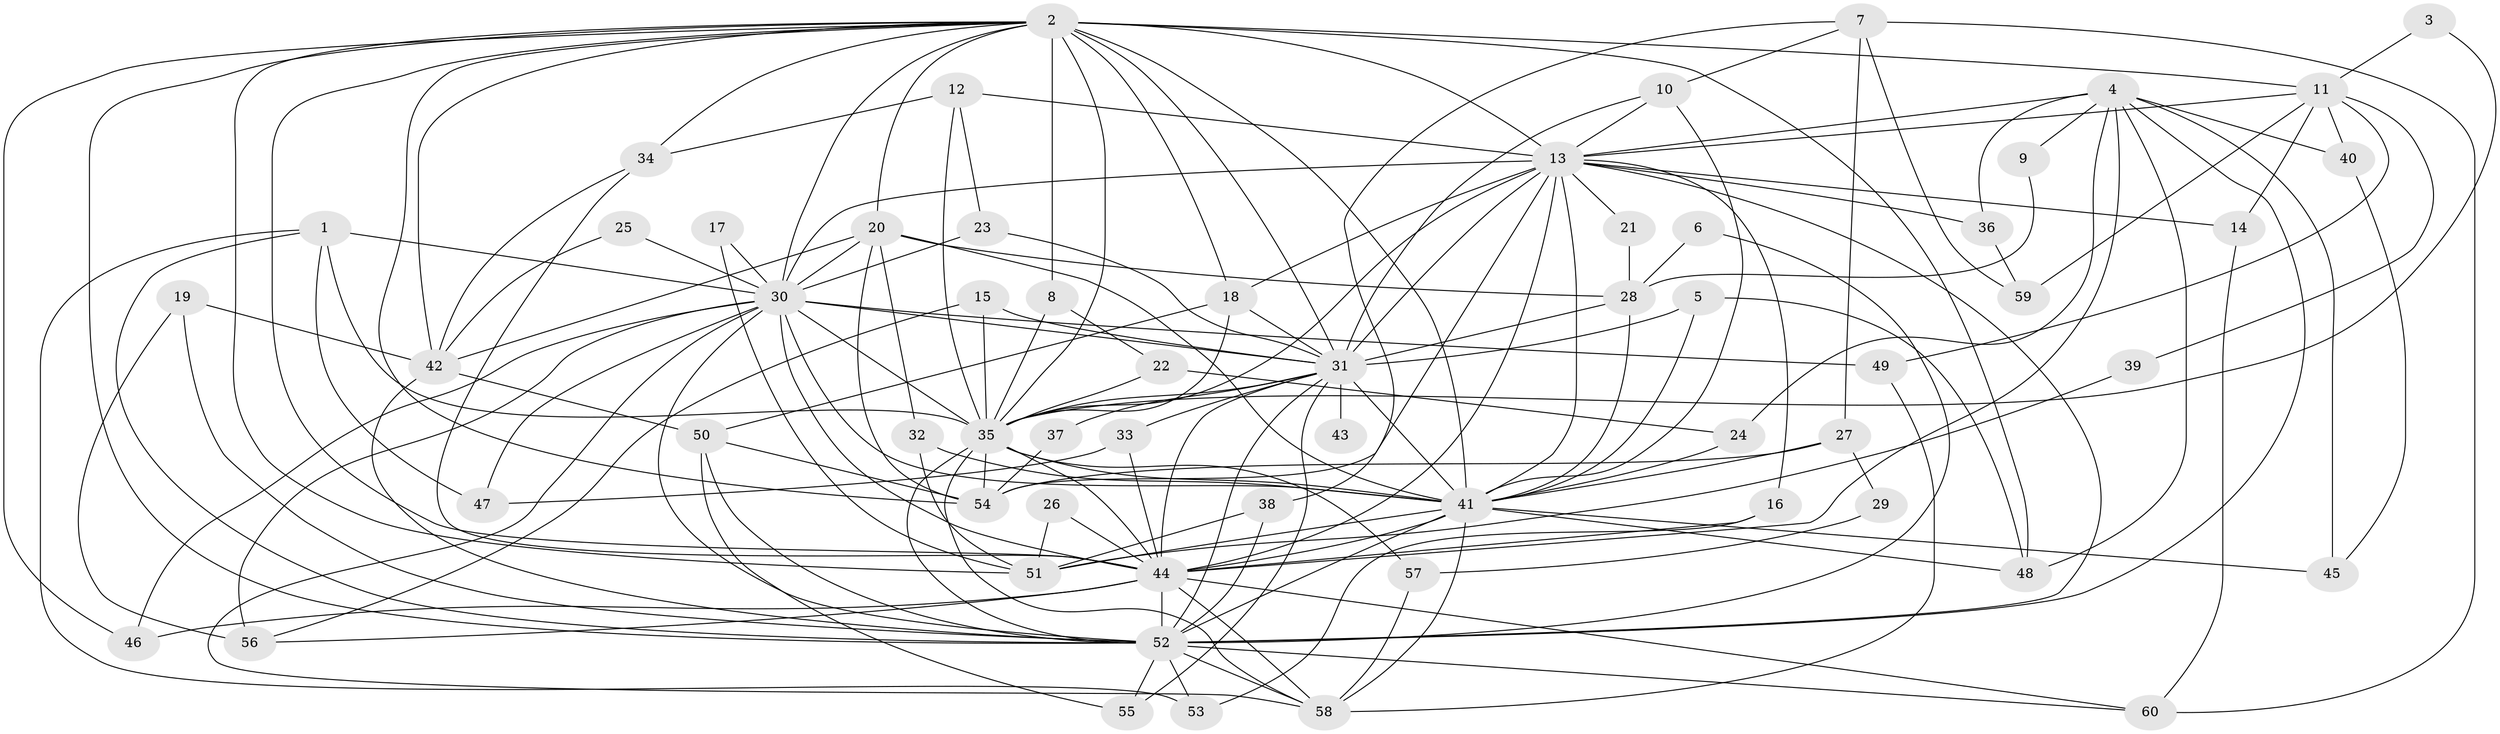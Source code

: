 // original degree distribution, {26: 0.008403361344537815, 14: 0.008403361344537815, 24: 0.008403361344537815, 19: 0.01680672268907563, 23: 0.01680672268907563, 21: 0.008403361344537815, 22: 0.008403361344537815, 15: 0.008403361344537815, 10: 0.008403361344537815, 4: 0.07563025210084033, 3: 0.2184873949579832, 5: 0.04201680672268908, 2: 0.5126050420168067, 7: 0.025210084033613446, 6: 0.01680672268907563, 8: 0.01680672268907563}
// Generated by graph-tools (version 1.1) at 2025/01/03/09/25 03:01:30]
// undirected, 60 vertices, 165 edges
graph export_dot {
graph [start="1"]
  node [color=gray90,style=filled];
  1;
  2;
  3;
  4;
  5;
  6;
  7;
  8;
  9;
  10;
  11;
  12;
  13;
  14;
  15;
  16;
  17;
  18;
  19;
  20;
  21;
  22;
  23;
  24;
  25;
  26;
  27;
  28;
  29;
  30;
  31;
  32;
  33;
  34;
  35;
  36;
  37;
  38;
  39;
  40;
  41;
  42;
  43;
  44;
  45;
  46;
  47;
  48;
  49;
  50;
  51;
  52;
  53;
  54;
  55;
  56;
  57;
  58;
  59;
  60;
  1 -- 30 [weight=1.0];
  1 -- 35 [weight=1.0];
  1 -- 47 [weight=1.0];
  1 -- 52 [weight=1.0];
  1 -- 53 [weight=1.0];
  2 -- 8 [weight=1.0];
  2 -- 11 [weight=2.0];
  2 -- 13 [weight=1.0];
  2 -- 18 [weight=1.0];
  2 -- 20 [weight=1.0];
  2 -- 30 [weight=1.0];
  2 -- 31 [weight=1.0];
  2 -- 34 [weight=1.0];
  2 -- 35 [weight=2.0];
  2 -- 41 [weight=3.0];
  2 -- 42 [weight=1.0];
  2 -- 44 [weight=1.0];
  2 -- 46 [weight=1.0];
  2 -- 48 [weight=1.0];
  2 -- 51 [weight=2.0];
  2 -- 52 [weight=2.0];
  2 -- 54 [weight=1.0];
  3 -- 11 [weight=1.0];
  3 -- 35 [weight=1.0];
  4 -- 9 [weight=1.0];
  4 -- 13 [weight=1.0];
  4 -- 24 [weight=1.0];
  4 -- 36 [weight=1.0];
  4 -- 40 [weight=1.0];
  4 -- 44 [weight=1.0];
  4 -- 45 [weight=1.0];
  4 -- 48 [weight=1.0];
  4 -- 52 [weight=1.0];
  5 -- 31 [weight=1.0];
  5 -- 41 [weight=1.0];
  5 -- 48 [weight=1.0];
  6 -- 28 [weight=1.0];
  6 -- 52 [weight=1.0];
  7 -- 10 [weight=1.0];
  7 -- 27 [weight=1.0];
  7 -- 38 [weight=1.0];
  7 -- 59 [weight=1.0];
  7 -- 60 [weight=1.0];
  8 -- 22 [weight=1.0];
  8 -- 35 [weight=1.0];
  9 -- 28 [weight=1.0];
  10 -- 13 [weight=1.0];
  10 -- 31 [weight=1.0];
  10 -- 41 [weight=1.0];
  11 -- 13 [weight=1.0];
  11 -- 14 [weight=1.0];
  11 -- 39 [weight=1.0];
  11 -- 40 [weight=2.0];
  11 -- 49 [weight=1.0];
  11 -- 59 [weight=1.0];
  12 -- 13 [weight=1.0];
  12 -- 23 [weight=1.0];
  12 -- 34 [weight=1.0];
  12 -- 35 [weight=1.0];
  13 -- 14 [weight=1.0];
  13 -- 16 [weight=1.0];
  13 -- 18 [weight=1.0];
  13 -- 21 [weight=1.0];
  13 -- 30 [weight=1.0];
  13 -- 31 [weight=2.0];
  13 -- 35 [weight=2.0];
  13 -- 36 [weight=1.0];
  13 -- 41 [weight=2.0];
  13 -- 44 [weight=1.0];
  13 -- 52 [weight=2.0];
  13 -- 54 [weight=2.0];
  14 -- 60 [weight=1.0];
  15 -- 31 [weight=1.0];
  15 -- 35 [weight=1.0];
  15 -- 56 [weight=1.0];
  16 -- 44 [weight=2.0];
  16 -- 53 [weight=1.0];
  17 -- 30 [weight=1.0];
  17 -- 51 [weight=1.0];
  18 -- 31 [weight=1.0];
  18 -- 35 [weight=2.0];
  18 -- 50 [weight=1.0];
  19 -- 42 [weight=1.0];
  19 -- 52 [weight=1.0];
  19 -- 56 [weight=1.0];
  20 -- 28 [weight=1.0];
  20 -- 30 [weight=1.0];
  20 -- 32 [weight=1.0];
  20 -- 41 [weight=1.0];
  20 -- 42 [weight=1.0];
  20 -- 54 [weight=1.0];
  21 -- 28 [weight=1.0];
  22 -- 24 [weight=1.0];
  22 -- 35 [weight=2.0];
  23 -- 30 [weight=1.0];
  23 -- 31 [weight=1.0];
  24 -- 41 [weight=1.0];
  25 -- 30 [weight=1.0];
  25 -- 42 [weight=1.0];
  26 -- 44 [weight=1.0];
  26 -- 51 [weight=1.0];
  27 -- 29 [weight=1.0];
  27 -- 41 [weight=1.0];
  27 -- 54 [weight=1.0];
  28 -- 31 [weight=1.0];
  28 -- 41 [weight=2.0];
  29 -- 57 [weight=1.0];
  30 -- 31 [weight=2.0];
  30 -- 35 [weight=1.0];
  30 -- 41 [weight=3.0];
  30 -- 44 [weight=1.0];
  30 -- 46 [weight=1.0];
  30 -- 47 [weight=1.0];
  30 -- 49 [weight=1.0];
  30 -- 52 [weight=2.0];
  30 -- 56 [weight=1.0];
  30 -- 58 [weight=1.0];
  31 -- 33 [weight=1.0];
  31 -- 35 [weight=1.0];
  31 -- 37 [weight=1.0];
  31 -- 41 [weight=2.0];
  31 -- 43 [weight=1.0];
  31 -- 44 [weight=1.0];
  31 -- 52 [weight=4.0];
  31 -- 55 [weight=1.0];
  32 -- 41 [weight=1.0];
  32 -- 51 [weight=1.0];
  33 -- 44 [weight=1.0];
  33 -- 47 [weight=1.0];
  34 -- 42 [weight=1.0];
  34 -- 44 [weight=1.0];
  35 -- 41 [weight=2.0];
  35 -- 44 [weight=3.0];
  35 -- 52 [weight=2.0];
  35 -- 54 [weight=1.0];
  35 -- 57 [weight=1.0];
  35 -- 58 [weight=1.0];
  36 -- 59 [weight=1.0];
  37 -- 54 [weight=1.0];
  38 -- 51 [weight=1.0];
  38 -- 52 [weight=1.0];
  39 -- 51 [weight=1.0];
  40 -- 45 [weight=1.0];
  41 -- 44 [weight=3.0];
  41 -- 45 [weight=1.0];
  41 -- 48 [weight=1.0];
  41 -- 51 [weight=1.0];
  41 -- 52 [weight=4.0];
  41 -- 58 [weight=1.0];
  42 -- 50 [weight=1.0];
  42 -- 52 [weight=2.0];
  44 -- 46 [weight=1.0];
  44 -- 52 [weight=2.0];
  44 -- 56 [weight=1.0];
  44 -- 58 [weight=1.0];
  44 -- 60 [weight=1.0];
  49 -- 58 [weight=1.0];
  50 -- 52 [weight=1.0];
  50 -- 54 [weight=1.0];
  50 -- 55 [weight=1.0];
  52 -- 53 [weight=1.0];
  52 -- 55 [weight=1.0];
  52 -- 58 [weight=1.0];
  52 -- 60 [weight=1.0];
  57 -- 58 [weight=1.0];
}
